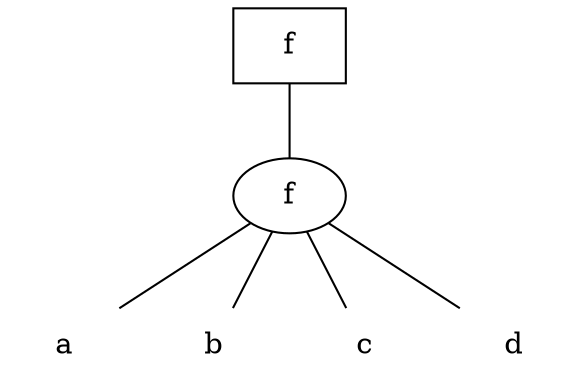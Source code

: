 // The file is generated by blif2dot in University of Massachusetts
//
digraph "blif" {
size = "7.5,10"
center = true;
edge [dir = none];
{ rank = same; node [shape = box]; edge [style = invis];
"  f  "; }
"  f  " -> "d480f7f28b" [style = solid];
"d480f7f286" [shape = plaintext, label = "a"];
"d480f7f287" [shape = plaintext, label = "b"];
"d480f7f288" [shape = plaintext, label = "c"];
"d480f7f289" [shape = plaintext, label = "d"];
"d480f7f28b" [label = "f"];
"d480f7f28b" -> "d480f7f286";
"d480f7f28b" -> "d480f7f287";
"d480f7f28b" -> "d480f7f288";
"d480f7f28b" -> "d480f7f289";
}
